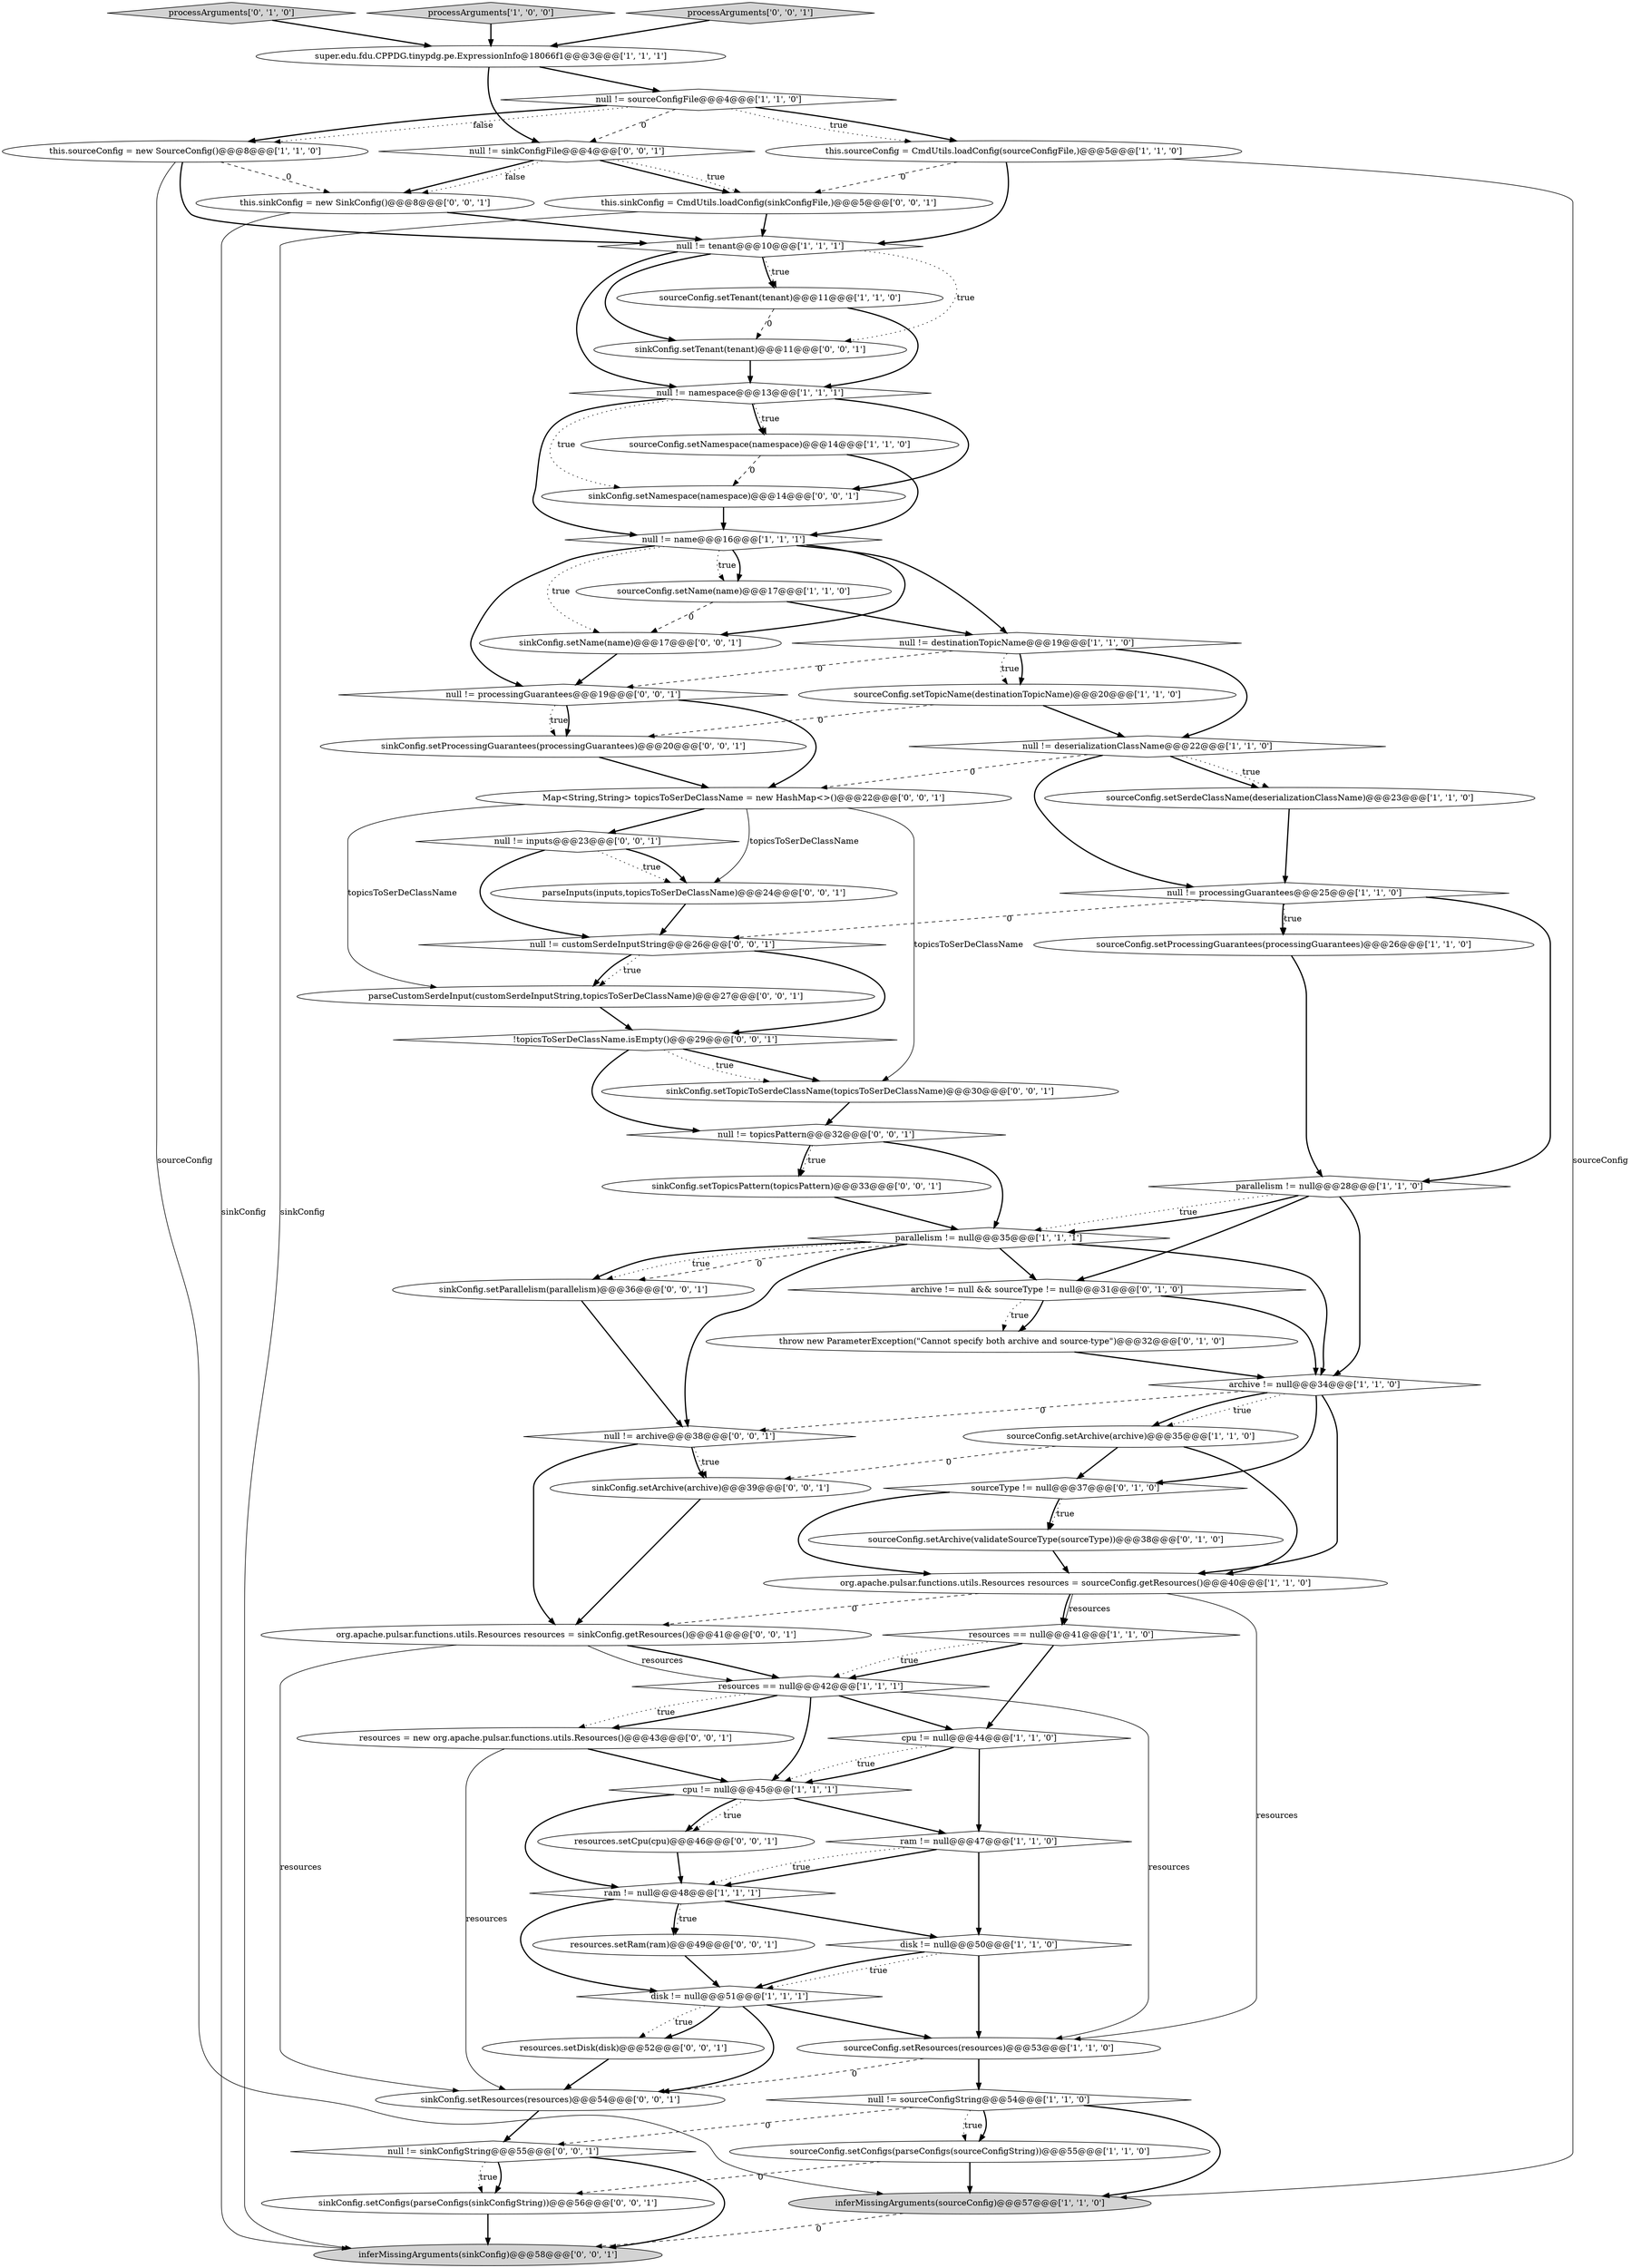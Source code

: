 digraph {
34 [style = filled, label = "archive != null && sourceType != null@@@31@@@['0', '1', '0']", fillcolor = white, shape = diamond image = "AAA1AAABBB2BBB"];
23 [style = filled, label = "resources == null@@@42@@@['1', '1', '1']", fillcolor = white, shape = diamond image = "AAA0AAABBB1BBB"];
32 [style = filled, label = "sourceConfig.setSerdeClassName(deserializationClassName)@@@23@@@['1', '1', '0']", fillcolor = white, shape = ellipse image = "AAA0AAABBB1BBB"];
41 [style = filled, label = "this.sinkConfig = new SinkConfig()@@@8@@@['0', '0', '1']", fillcolor = white, shape = ellipse image = "AAA0AAABBB3BBB"];
47 [style = filled, label = "parseCustomSerdeInput(customSerdeInputString,topicsToSerDeClassName)@@@27@@@['0', '0', '1']", fillcolor = white, shape = ellipse image = "AAA0AAABBB3BBB"];
46 [style = filled, label = "inferMissingArguments(sinkConfig)@@@58@@@['0', '0', '1']", fillcolor = lightgray, shape = ellipse image = "AAA0AAABBB3BBB"];
18 [style = filled, label = "sourceConfig.setResources(resources)@@@53@@@['1', '1', '0']", fillcolor = white, shape = ellipse image = "AAA0AAABBB1BBB"];
37 [style = filled, label = "processArguments['0', '1', '0']", fillcolor = lightgray, shape = diamond image = "AAA0AAABBB2BBB"];
35 [style = filled, label = "sourceConfig.setArchive(validateSourceType(sourceType))@@@38@@@['0', '1', '0']", fillcolor = white, shape = ellipse image = "AAA1AAABBB2BBB"];
48 [style = filled, label = "sinkConfig.setConfigs(parseConfigs(sinkConfigString))@@@56@@@['0', '0', '1']", fillcolor = white, shape = ellipse image = "AAA0AAABBB3BBB"];
52 [style = filled, label = "resources.setRam(ram)@@@49@@@['0', '0', '1']", fillcolor = white, shape = ellipse image = "AAA0AAABBB3BBB"];
64 [style = filled, label = "null != archive@@@38@@@['0', '0', '1']", fillcolor = white, shape = diamond image = "AAA0AAABBB3BBB"];
16 [style = filled, label = "null != processingGuarantees@@@25@@@['1', '1', '0']", fillcolor = white, shape = diamond image = "AAA0AAABBB1BBB"];
50 [style = filled, label = "sinkConfig.setArchive(archive)@@@39@@@['0', '0', '1']", fillcolor = white, shape = ellipse image = "AAA0AAABBB3BBB"];
13 [style = filled, label = "this.sourceConfig = new SourceConfig()@@@8@@@['1', '1', '0']", fillcolor = white, shape = ellipse image = "AAA0AAABBB1BBB"];
2 [style = filled, label = "sourceConfig.setTenant(tenant)@@@11@@@['1', '1', '0']", fillcolor = white, shape = ellipse image = "AAA0AAABBB1BBB"];
29 [style = filled, label = "null != namespace@@@13@@@['1', '1', '1']", fillcolor = white, shape = diamond image = "AAA0AAABBB1BBB"];
33 [style = filled, label = "cpu != null@@@44@@@['1', '1', '0']", fillcolor = white, shape = diamond image = "AAA0AAABBB1BBB"];
51 [style = filled, label = "sinkConfig.setTenant(tenant)@@@11@@@['0', '0', '1']", fillcolor = white, shape = ellipse image = "AAA0AAABBB3BBB"];
65 [style = filled, label = "resources.setCpu(cpu)@@@46@@@['0', '0', '1']", fillcolor = white, shape = ellipse image = "AAA0AAABBB3BBB"];
26 [style = filled, label = "disk != null@@@50@@@['1', '1', '0']", fillcolor = white, shape = diamond image = "AAA0AAABBB1BBB"];
4 [style = filled, label = "sourceConfig.setName(name)@@@17@@@['1', '1', '0']", fillcolor = white, shape = ellipse image = "AAA0AAABBB1BBB"];
11 [style = filled, label = "sourceConfig.setArchive(archive)@@@35@@@['1', '1', '0']", fillcolor = white, shape = ellipse image = "AAA0AAABBB1BBB"];
40 [style = filled, label = "null != processingGuarantees@@@19@@@['0', '0', '1']", fillcolor = white, shape = diamond image = "AAA0AAABBB3BBB"];
59 [style = filled, label = "sinkConfig.setProcessingGuarantees(processingGuarantees)@@@20@@@['0', '0', '1']", fillcolor = white, shape = ellipse image = "AAA0AAABBB3BBB"];
19 [style = filled, label = "null != name@@@16@@@['1', '1', '1']", fillcolor = white, shape = diamond image = "AAA0AAABBB1BBB"];
44 [style = filled, label = "null != customSerdeInputString@@@26@@@['0', '0', '1']", fillcolor = white, shape = diamond image = "AAA0AAABBB3BBB"];
12 [style = filled, label = "parallelism != null@@@28@@@['1', '1', '0']", fillcolor = white, shape = diamond image = "AAA0AAABBB1BBB"];
25 [style = filled, label = "sourceConfig.setTopicName(destinationTopicName)@@@20@@@['1', '1', '0']", fillcolor = white, shape = ellipse image = "AAA0AAABBB1BBB"];
60 [style = filled, label = "parseInputs(inputs,topicsToSerDeClassName)@@@24@@@['0', '0', '1']", fillcolor = white, shape = ellipse image = "AAA0AAABBB3BBB"];
53 [style = filled, label = "null != sinkConfigFile@@@4@@@['0', '0', '1']", fillcolor = white, shape = diamond image = "AAA0AAABBB3BBB"];
66 [style = filled, label = "org.apache.pulsar.functions.utils.Resources resources = sinkConfig.getResources()@@@41@@@['0', '0', '1']", fillcolor = white, shape = ellipse image = "AAA0AAABBB3BBB"];
43 [style = filled, label = "null != sinkConfigString@@@55@@@['0', '0', '1']", fillcolor = white, shape = diamond image = "AAA0AAABBB3BBB"];
20 [style = filled, label = "null != sourceConfigFile@@@4@@@['1', '1', '0']", fillcolor = white, shape = diamond image = "AAA0AAABBB1BBB"];
22 [style = filled, label = "ram != null@@@47@@@['1', '1', '0']", fillcolor = white, shape = diamond image = "AAA0AAABBB1BBB"];
5 [style = filled, label = "null != tenant@@@10@@@['1', '1', '1']", fillcolor = white, shape = diamond image = "AAA0AAABBB1BBB"];
31 [style = filled, label = "sourceConfig.setConfigs(parseConfigs(sourceConfigString))@@@55@@@['1', '1', '0']", fillcolor = white, shape = ellipse image = "AAA0AAABBB1BBB"];
39 [style = filled, label = "sinkConfig.setResources(resources)@@@54@@@['0', '0', '1']", fillcolor = white, shape = ellipse image = "AAA0AAABBB3BBB"];
0 [style = filled, label = "processArguments['1', '0', '0']", fillcolor = lightgray, shape = diamond image = "AAA0AAABBB1BBB"];
38 [style = filled, label = "throw new ParameterException(\"Cannot specify both archive and source-type\")@@@32@@@['0', '1', '0']", fillcolor = white, shape = ellipse image = "AAA1AAABBB2BBB"];
57 [style = filled, label = "null != inputs@@@23@@@['0', '0', '1']", fillcolor = white, shape = diamond image = "AAA0AAABBB3BBB"];
58 [style = filled, label = "null != topicsPattern@@@32@@@['0', '0', '1']", fillcolor = white, shape = diamond image = "AAA0AAABBB3BBB"];
68 [style = filled, label = "this.sinkConfig = CmdUtils.loadConfig(sinkConfigFile,)@@@5@@@['0', '0', '1']", fillcolor = white, shape = ellipse image = "AAA0AAABBB3BBB"];
54 [style = filled, label = "sinkConfig.setTopicToSerdeClassName(topicsToSerDeClassName)@@@30@@@['0', '0', '1']", fillcolor = white, shape = ellipse image = "AAA0AAABBB3BBB"];
3 [style = filled, label = "null != deserializationClassName@@@22@@@['1', '1', '0']", fillcolor = white, shape = diamond image = "AAA0AAABBB1BBB"];
14 [style = filled, label = "disk != null@@@51@@@['1', '1', '1']", fillcolor = white, shape = diamond image = "AAA0AAABBB1BBB"];
56 [style = filled, label = "Map<String,String> topicsToSerDeClassName = new HashMap<>()@@@22@@@['0', '0', '1']", fillcolor = white, shape = ellipse image = "AAA0AAABBB3BBB"];
49 [style = filled, label = "sinkConfig.setName(name)@@@17@@@['0', '0', '1']", fillcolor = white, shape = ellipse image = "AAA0AAABBB3BBB"];
6 [style = filled, label = "cpu != null@@@45@@@['1', '1', '1']", fillcolor = white, shape = diamond image = "AAA0AAABBB1BBB"];
45 [style = filled, label = "sinkConfig.setParallelism(parallelism)@@@36@@@['0', '0', '1']", fillcolor = white, shape = ellipse image = "AAA0AAABBB3BBB"];
17 [style = filled, label = "this.sourceConfig = CmdUtils.loadConfig(sourceConfigFile,)@@@5@@@['1', '1', '0']", fillcolor = white, shape = ellipse image = "AAA0AAABBB1BBB"];
36 [style = filled, label = "sourceType != null@@@37@@@['0', '1', '0']", fillcolor = white, shape = diamond image = "AAA1AAABBB2BBB"];
42 [style = filled, label = "resources = new org.apache.pulsar.functions.utils.Resources()@@@43@@@['0', '0', '1']", fillcolor = white, shape = ellipse image = "AAA0AAABBB3BBB"];
61 [style = filled, label = "processArguments['0', '0', '1']", fillcolor = lightgray, shape = diamond image = "AAA0AAABBB3BBB"];
67 [style = filled, label = "sinkConfig.setTopicsPattern(topicsPattern)@@@33@@@['0', '0', '1']", fillcolor = white, shape = ellipse image = "AAA0AAABBB3BBB"];
27 [style = filled, label = "parallelism != null@@@35@@@['1', '1', '1']", fillcolor = white, shape = diamond image = "AAA0AAABBB1BBB"];
9 [style = filled, label = "null != sourceConfigString@@@54@@@['1', '1', '0']", fillcolor = white, shape = diamond image = "AAA0AAABBB1BBB"];
8 [style = filled, label = "ram != null@@@48@@@['1', '1', '1']", fillcolor = white, shape = diamond image = "AAA0AAABBB1BBB"];
7 [style = filled, label = "resources == null@@@41@@@['1', '1', '0']", fillcolor = white, shape = diamond image = "AAA0AAABBB1BBB"];
28 [style = filled, label = "inferMissingArguments(sourceConfig)@@@57@@@['1', '1', '0']", fillcolor = lightgray, shape = ellipse image = "AAA0AAABBB1BBB"];
1 [style = filled, label = "super.edu.fdu.CPPDG.tinypdg.pe.ExpressionInfo@18066f1@@@3@@@['1', '1', '1']", fillcolor = white, shape = ellipse image = "AAA0AAABBB1BBB"];
55 [style = filled, label = "resources.setDisk(disk)@@@52@@@['0', '0', '1']", fillcolor = white, shape = ellipse image = "AAA0AAABBB3BBB"];
24 [style = filled, label = "sourceConfig.setNamespace(namespace)@@@14@@@['1', '1', '0']", fillcolor = white, shape = ellipse image = "AAA0AAABBB1BBB"];
10 [style = filled, label = "archive != null@@@34@@@['1', '1', '0']", fillcolor = white, shape = diamond image = "AAA0AAABBB1BBB"];
15 [style = filled, label = "sourceConfig.setProcessingGuarantees(processingGuarantees)@@@26@@@['1', '1', '0']", fillcolor = white, shape = ellipse image = "AAA0AAABBB1BBB"];
62 [style = filled, label = "sinkConfig.setNamespace(namespace)@@@14@@@['0', '0', '1']", fillcolor = white, shape = ellipse image = "AAA0AAABBB3BBB"];
30 [style = filled, label = "org.apache.pulsar.functions.utils.Resources resources = sourceConfig.getResources()@@@40@@@['1', '1', '0']", fillcolor = white, shape = ellipse image = "AAA0AAABBB1BBB"];
63 [style = filled, label = "!topicsToSerDeClassName.isEmpty()@@@29@@@['0', '0', '1']", fillcolor = white, shape = diamond image = "AAA0AAABBB3BBB"];
21 [style = filled, label = "null != destinationTopicName@@@19@@@['1', '1', '0']", fillcolor = white, shape = diamond image = "AAA0AAABBB1BBB"];
7->23 [style = bold, label=""];
59->56 [style = bold, label=""];
8->14 [style = bold, label=""];
12->27 [style = bold, label=""];
21->3 [style = bold, label=""];
25->3 [style = bold, label=""];
58->67 [style = dotted, label="true"];
29->19 [style = bold, label=""];
1->53 [style = bold, label=""];
43->48 [style = bold, label=""];
10->30 [style = bold, label=""];
8->52 [style = dotted, label="true"];
36->30 [style = bold, label=""];
43->46 [style = bold, label=""];
40->59 [style = dotted, label="true"];
9->31 [style = bold, label=""];
54->58 [style = bold, label=""];
66->39 [style = solid, label="resources"];
18->39 [style = dashed, label="0"];
44->63 [style = bold, label=""];
8->52 [style = bold, label=""];
10->11 [style = bold, label=""];
6->22 [style = bold, label=""];
19->40 [style = bold, label=""];
6->8 [style = bold, label=""];
16->15 [style = dotted, label="true"];
27->45 [style = dotted, label="true"];
34->38 [style = bold, label=""];
57->60 [style = dotted, label="true"];
21->25 [style = bold, label=""];
16->12 [style = bold, label=""];
12->10 [style = bold, label=""];
30->66 [style = dashed, label="0"];
30->7 [style = solid, label="resources"];
27->45 [style = dashed, label="0"];
2->29 [style = bold, label=""];
34->10 [style = bold, label=""];
26->14 [style = dotted, label="true"];
30->7 [style = bold, label=""];
40->56 [style = bold, label=""];
13->28 [style = solid, label="sourceConfig"];
19->49 [style = bold, label=""];
5->29 [style = bold, label=""];
64->50 [style = dotted, label="true"];
11->36 [style = bold, label=""];
20->17 [style = bold, label=""];
55->39 [style = bold, label=""];
9->28 [style = bold, label=""];
27->34 [style = bold, label=""];
10->11 [style = dotted, label="true"];
64->50 [style = bold, label=""];
4->21 [style = bold, label=""];
7->23 [style = dotted, label="true"];
36->35 [style = bold, label=""];
41->46 [style = solid, label="sinkConfig"];
2->51 [style = dashed, label="0"];
12->27 [style = dotted, label="true"];
26->18 [style = bold, label=""];
57->44 [style = bold, label=""];
60->44 [style = bold, label=""];
35->30 [style = bold, label=""];
13->41 [style = dashed, label="0"];
38->10 [style = bold, label=""];
8->26 [style = bold, label=""];
14->39 [style = bold, label=""];
47->63 [style = bold, label=""];
43->48 [style = dotted, label="true"];
23->33 [style = bold, label=""];
11->50 [style = dashed, label="0"];
12->34 [style = bold, label=""];
23->18 [style = solid, label="resources"];
68->5 [style = bold, label=""];
33->6 [style = bold, label=""];
40->59 [style = bold, label=""];
30->18 [style = solid, label="resources"];
5->51 [style = bold, label=""];
11->30 [style = bold, label=""];
66->23 [style = bold, label=""];
63->54 [style = bold, label=""];
58->27 [style = bold, label=""];
42->39 [style = solid, label="resources"];
68->46 [style = solid, label="sinkConfig"];
20->13 [style = dotted, label="false"];
63->54 [style = dotted, label="true"];
31->28 [style = bold, label=""];
50->66 [style = bold, label=""];
41->5 [style = bold, label=""];
27->45 [style = bold, label=""];
27->64 [style = bold, label=""];
25->59 [style = dashed, label="0"];
13->5 [style = bold, label=""];
21->25 [style = dotted, label="true"];
4->49 [style = dashed, label="0"];
3->56 [style = dashed, label="0"];
36->35 [style = dotted, label="true"];
29->24 [style = dotted, label="true"];
7->33 [style = bold, label=""];
45->64 [style = bold, label=""];
9->31 [style = dotted, label="true"];
29->62 [style = dotted, label="true"];
15->12 [style = bold, label=""];
56->47 [style = solid, label="topicsToSerDeClassName"];
16->44 [style = dashed, label="0"];
39->43 [style = bold, label=""];
20->17 [style = dotted, label="true"];
67->27 [style = bold, label=""];
26->14 [style = bold, label=""];
66->23 [style = solid, label="resources"];
42->6 [style = bold, label=""];
9->43 [style = dashed, label="0"];
18->9 [style = bold, label=""];
20->13 [style = bold, label=""];
23->6 [style = bold, label=""];
65->8 [style = bold, label=""];
19->49 [style = dotted, label="true"];
6->65 [style = dotted, label="true"];
20->53 [style = dashed, label="0"];
44->47 [style = bold, label=""];
19->4 [style = bold, label=""];
10->64 [style = dashed, label="0"];
32->16 [style = bold, label=""];
29->62 [style = bold, label=""];
24->62 [style = dashed, label="0"];
24->19 [style = bold, label=""];
3->16 [style = bold, label=""];
37->1 [style = bold, label=""];
53->41 [style = bold, label=""];
57->60 [style = bold, label=""];
63->58 [style = bold, label=""];
5->2 [style = dotted, label="true"];
56->60 [style = solid, label="topicsToSerDeClassName"];
23->42 [style = bold, label=""];
5->2 [style = bold, label=""];
34->38 [style = dotted, label="true"];
14->55 [style = dotted, label="true"];
14->55 [style = bold, label=""];
62->19 [style = bold, label=""];
22->8 [style = bold, label=""];
64->66 [style = bold, label=""];
23->42 [style = dotted, label="true"];
14->18 [style = bold, label=""];
28->46 [style = dashed, label="0"];
53->68 [style = bold, label=""];
10->36 [style = bold, label=""];
56->54 [style = solid, label="topicsToSerDeClassName"];
16->15 [style = bold, label=""];
22->8 [style = dotted, label="true"];
61->1 [style = bold, label=""];
3->32 [style = bold, label=""];
0->1 [style = bold, label=""];
19->4 [style = dotted, label="true"];
31->48 [style = dashed, label="0"];
56->57 [style = bold, label=""];
51->29 [style = bold, label=""];
19->21 [style = bold, label=""];
33->22 [style = bold, label=""];
44->47 [style = dotted, label="true"];
22->26 [style = bold, label=""];
21->40 [style = dashed, label="0"];
33->6 [style = dotted, label="true"];
27->10 [style = bold, label=""];
48->46 [style = bold, label=""];
17->68 [style = dashed, label="0"];
6->65 [style = bold, label=""];
58->67 [style = bold, label=""];
29->24 [style = bold, label=""];
53->68 [style = dotted, label="true"];
53->41 [style = dotted, label="false"];
1->20 [style = bold, label=""];
17->28 [style = solid, label="sourceConfig"];
52->14 [style = bold, label=""];
17->5 [style = bold, label=""];
5->51 [style = dotted, label="true"];
3->32 [style = dotted, label="true"];
49->40 [style = bold, label=""];
}
